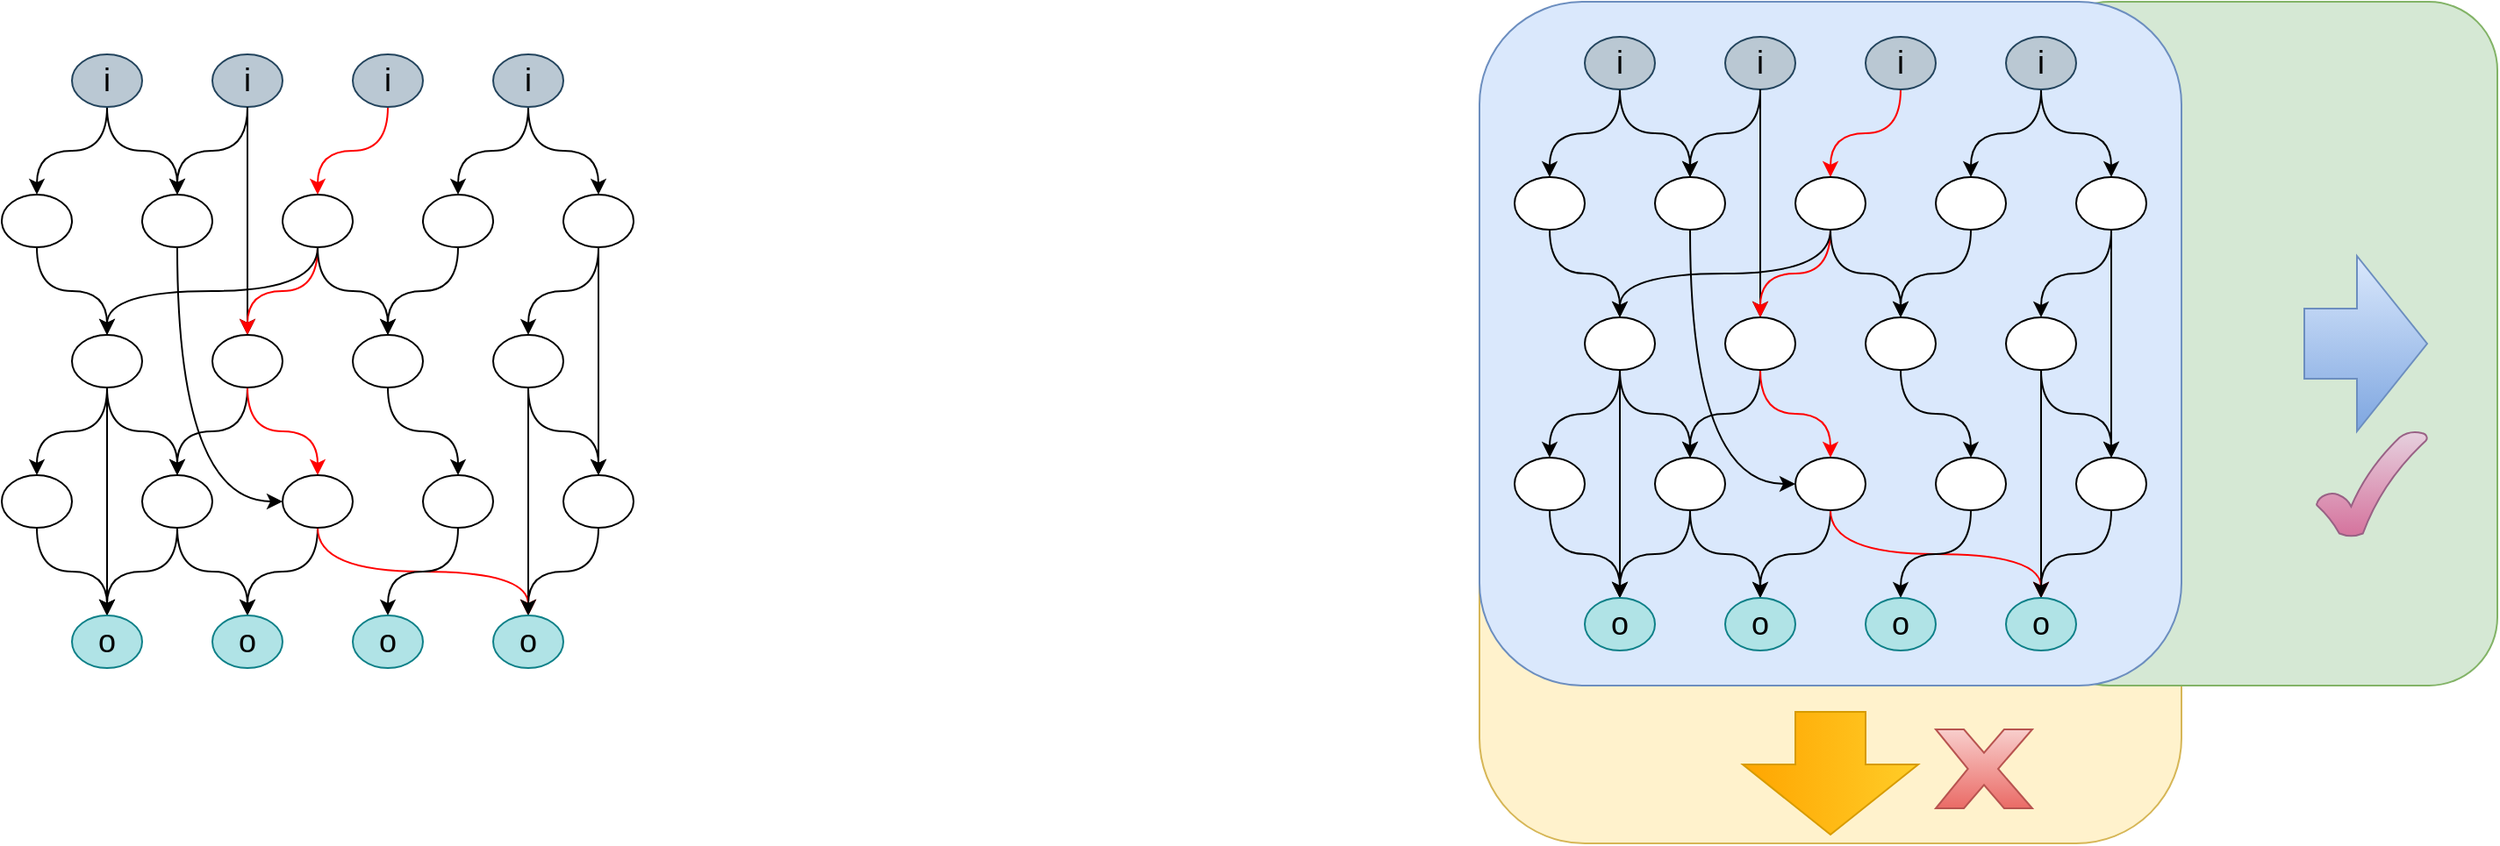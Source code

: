 <mxfile version="24.6.4" type="github" pages="3">
  <diagram id="PhRuBHv0i8EUlA6rLvvD" name="第 1 页">
    <mxGraphModel dx="2364" dy="615" grid="0" gridSize="10" guides="1" tooltips="1" connect="1" arrows="1" fold="1" page="1" pageScale="1" pageWidth="1169" pageHeight="827" math="0" shadow="0">
      <root>
        <mxCell id="0" />
        <mxCell id="1" parent="0" />
        <mxCell id="JfLVG5m1EXEwXLsJx_JC-55" value="" style="rounded=1;whiteSpace=wrap;html=1;fontFamily=Helvetica;fontSize=11;labelBackgroundColor=default;fillColor=#fff2cc;strokeColor=#d6b656;" vertex="1" parent="1">
          <mxGeometry x="100" y="160" width="400" height="430" as="geometry" />
        </mxCell>
        <mxCell id="JfLVG5m1EXEwXLsJx_JC-53" value="" style="rounded=1;whiteSpace=wrap;html=1;fontFamily=Helvetica;fontSize=11;labelBackgroundColor=default;fillColor=#d5e8d4;strokeColor=#82b366;" vertex="1" parent="1">
          <mxGeometry x="420" y="110" width="260" height="390" as="geometry" />
        </mxCell>
        <mxCell id="JfLVG5m1EXEwXLsJx_JC-52" value="" style="rounded=1;whiteSpace=wrap;html=1;fontFamily=Helvetica;fontSize=11;labelBackgroundColor=default;fillColor=#dae8fc;strokeColor=#6c8ebf;" vertex="1" parent="1">
          <mxGeometry x="100" y="110" width="400" height="390" as="geometry" />
        </mxCell>
        <mxCell id="JfLVG5m1EXEwXLsJx_JC-23" style="edgeStyle=orthogonalEdgeStyle;rounded=0;orthogonalLoop=1;jettySize=auto;html=1;exitX=0.5;exitY=1;exitDx=0;exitDy=0;curved=1;" edge="1" parent="1" source="JfLVG5m1EXEwXLsJx_JC-1" target="JfLVG5m1EXEwXLsJx_JC-5">
          <mxGeometry relative="1" as="geometry" />
        </mxCell>
        <mxCell id="JfLVG5m1EXEwXLsJx_JC-24" style="edgeStyle=orthogonalEdgeStyle;rounded=0;orthogonalLoop=1;jettySize=auto;html=1;curved=1;" edge="1" parent="1" source="JfLVG5m1EXEwXLsJx_JC-1" target="JfLVG5m1EXEwXLsJx_JC-6">
          <mxGeometry relative="1" as="geometry" />
        </mxCell>
        <mxCell id="JfLVG5m1EXEwXLsJx_JC-1" value="i" style="ellipse;whiteSpace=wrap;html=1;fontSize=18;fillColor=#bac8d3;strokeColor=#23445d;" vertex="1" parent="1">
          <mxGeometry x="160" y="130" width="40" height="30" as="geometry" />
        </mxCell>
        <mxCell id="JfLVG5m1EXEwXLsJx_JC-25" style="edgeStyle=orthogonalEdgeStyle;rounded=0;orthogonalLoop=1;jettySize=auto;html=1;exitX=0.5;exitY=1;exitDx=0;exitDy=0;curved=1;" edge="1" parent="1" source="JfLVG5m1EXEwXLsJx_JC-2" target="JfLVG5m1EXEwXLsJx_JC-6">
          <mxGeometry relative="1" as="geometry" />
        </mxCell>
        <mxCell id="JfLVG5m1EXEwXLsJx_JC-2" value="i" style="ellipse;whiteSpace=wrap;html=1;fontSize=18;fillColor=#bac8d3;strokeColor=#23445d;" vertex="1" parent="1">
          <mxGeometry x="240" y="130" width="40" height="30" as="geometry" />
        </mxCell>
        <mxCell id="JfLVG5m1EXEwXLsJx_JC-26" style="edgeStyle=orthogonalEdgeStyle;rounded=0;orthogonalLoop=1;jettySize=auto;html=1;exitX=0.5;exitY=1;exitDx=0;exitDy=0;curved=1;strokeColor=#FF0000;" edge="1" parent="1" source="JfLVG5m1EXEwXLsJx_JC-3" target="JfLVG5m1EXEwXLsJx_JC-7">
          <mxGeometry relative="1" as="geometry" />
        </mxCell>
        <mxCell id="JfLVG5m1EXEwXLsJx_JC-3" value="i" style="ellipse;whiteSpace=wrap;html=1;fontSize=18;fillColor=#bac8d3;strokeColor=#23445d;" vertex="1" parent="1">
          <mxGeometry x="320" y="130" width="40" height="30" as="geometry" />
        </mxCell>
        <mxCell id="JfLVG5m1EXEwXLsJx_JC-27" style="edgeStyle=orthogonalEdgeStyle;rounded=0;orthogonalLoop=1;jettySize=auto;html=1;exitX=0.5;exitY=1;exitDx=0;exitDy=0;curved=1;" edge="1" parent="1" source="JfLVG5m1EXEwXLsJx_JC-4" target="JfLVG5m1EXEwXLsJx_JC-9">
          <mxGeometry relative="1" as="geometry" />
        </mxCell>
        <mxCell id="JfLVG5m1EXEwXLsJx_JC-28" style="edgeStyle=orthogonalEdgeStyle;rounded=0;orthogonalLoop=1;jettySize=auto;html=1;exitX=0.5;exitY=1;exitDx=0;exitDy=0;curved=1;" edge="1" parent="1" source="JfLVG5m1EXEwXLsJx_JC-4" target="JfLVG5m1EXEwXLsJx_JC-8">
          <mxGeometry relative="1" as="geometry" />
        </mxCell>
        <mxCell id="JfLVG5m1EXEwXLsJx_JC-4" value="i" style="ellipse;whiteSpace=wrap;html=1;fontSize=18;fillColor=#bac8d3;strokeColor=#23445d;" vertex="1" parent="1">
          <mxGeometry x="400" y="130" width="40" height="30" as="geometry" />
        </mxCell>
        <mxCell id="JfLVG5m1EXEwXLsJx_JC-29" style="edgeStyle=orthogonalEdgeStyle;shape=connector;curved=1;rounded=0;orthogonalLoop=1;jettySize=auto;html=1;exitX=0.5;exitY=1;exitDx=0;exitDy=0;strokeColor=default;align=center;verticalAlign=middle;fontFamily=Helvetica;fontSize=11;fontColor=default;labelBackgroundColor=default;endArrow=classic;" edge="1" parent="1" source="JfLVG5m1EXEwXLsJx_JC-5" target="JfLVG5m1EXEwXLsJx_JC-10">
          <mxGeometry relative="1" as="geometry" />
        </mxCell>
        <mxCell id="JfLVG5m1EXEwXLsJx_JC-5" value="" style="ellipse;whiteSpace=wrap;html=1;" vertex="1" parent="1">
          <mxGeometry x="120" y="210" width="40" height="30" as="geometry" />
        </mxCell>
        <mxCell id="JfLVG5m1EXEwXLsJx_JC-30" style="edgeStyle=orthogonalEdgeStyle;shape=connector;curved=1;rounded=0;orthogonalLoop=1;jettySize=auto;html=1;strokeColor=default;align=center;verticalAlign=middle;fontFamily=Helvetica;fontSize=11;fontColor=default;labelBackgroundColor=default;endArrow=classic;" edge="1" parent="1" source="JfLVG5m1EXEwXLsJx_JC-2" target="JfLVG5m1EXEwXLsJx_JC-11">
          <mxGeometry relative="1" as="geometry" />
        </mxCell>
        <mxCell id="JfLVG5m1EXEwXLsJx_JC-51" style="edgeStyle=orthogonalEdgeStyle;shape=connector;curved=1;rounded=0;orthogonalLoop=1;jettySize=auto;html=1;exitX=0.5;exitY=1;exitDx=0;exitDy=0;strokeColor=default;align=center;verticalAlign=middle;fontFamily=Helvetica;fontSize=11;fontColor=default;labelBackgroundColor=default;endArrow=classic;entryX=0;entryY=0.5;entryDx=0;entryDy=0;" edge="1" parent="1" source="JfLVG5m1EXEwXLsJx_JC-6" target="JfLVG5m1EXEwXLsJx_JC-16">
          <mxGeometry relative="1" as="geometry" />
        </mxCell>
        <mxCell id="JfLVG5m1EXEwXLsJx_JC-6" value="" style="ellipse;whiteSpace=wrap;html=1;" vertex="1" parent="1">
          <mxGeometry x="200" y="210" width="40" height="30" as="geometry" />
        </mxCell>
        <mxCell id="JfLVG5m1EXEwXLsJx_JC-31" style="edgeStyle=orthogonalEdgeStyle;shape=connector;curved=1;rounded=0;orthogonalLoop=1;jettySize=auto;html=1;exitX=0.5;exitY=1;exitDx=0;exitDy=0;strokeColor=#FF0000;align=center;verticalAlign=middle;fontFamily=Helvetica;fontSize=11;fontColor=default;labelBackgroundColor=default;endArrow=classic;" edge="1" parent="1" source="JfLVG5m1EXEwXLsJx_JC-7" target="JfLVG5m1EXEwXLsJx_JC-11">
          <mxGeometry relative="1" as="geometry" />
        </mxCell>
        <mxCell id="JfLVG5m1EXEwXLsJx_JC-32" style="edgeStyle=orthogonalEdgeStyle;shape=connector;curved=1;rounded=0;orthogonalLoop=1;jettySize=auto;html=1;strokeColor=default;align=center;verticalAlign=middle;fontFamily=Helvetica;fontSize=11;fontColor=default;labelBackgroundColor=default;endArrow=classic;" edge="1" parent="1" source="JfLVG5m1EXEwXLsJx_JC-7" target="JfLVG5m1EXEwXLsJx_JC-12">
          <mxGeometry relative="1" as="geometry" />
        </mxCell>
        <mxCell id="JfLVG5m1EXEwXLsJx_JC-114" style="edgeStyle=orthogonalEdgeStyle;shape=connector;curved=1;rounded=0;orthogonalLoop=1;jettySize=auto;html=1;strokeColor=default;align=center;verticalAlign=middle;fontFamily=Helvetica;fontSize=11;fontColor=default;labelBackgroundColor=default;endArrow=classic;exitX=0.5;exitY=1;exitDx=0;exitDy=0;" edge="1" parent="1" source="JfLVG5m1EXEwXLsJx_JC-7" target="JfLVG5m1EXEwXLsJx_JC-10">
          <mxGeometry relative="1" as="geometry" />
        </mxCell>
        <mxCell id="JfLVG5m1EXEwXLsJx_JC-7" value="" style="ellipse;whiteSpace=wrap;html=1;" vertex="1" parent="1">
          <mxGeometry x="280" y="210" width="40" height="30" as="geometry" />
        </mxCell>
        <mxCell id="JfLVG5m1EXEwXLsJx_JC-33" style="edgeStyle=orthogonalEdgeStyle;shape=connector;curved=1;rounded=0;orthogonalLoop=1;jettySize=auto;html=1;strokeColor=default;align=center;verticalAlign=middle;fontFamily=Helvetica;fontSize=11;fontColor=default;labelBackgroundColor=default;endArrow=classic;" edge="1" parent="1" source="JfLVG5m1EXEwXLsJx_JC-8" target="JfLVG5m1EXEwXLsJx_JC-12">
          <mxGeometry relative="1" as="geometry" />
        </mxCell>
        <mxCell id="JfLVG5m1EXEwXLsJx_JC-8" value="" style="ellipse;whiteSpace=wrap;html=1;" vertex="1" parent="1">
          <mxGeometry x="360" y="210" width="40" height="30" as="geometry" />
        </mxCell>
        <mxCell id="JfLVG5m1EXEwXLsJx_JC-34" style="edgeStyle=orthogonalEdgeStyle;shape=connector;curved=1;rounded=0;orthogonalLoop=1;jettySize=auto;html=1;exitX=0.5;exitY=1;exitDx=0;exitDy=0;strokeColor=default;align=center;verticalAlign=middle;fontFamily=Helvetica;fontSize=11;fontColor=default;labelBackgroundColor=default;endArrow=classic;" edge="1" parent="1" source="JfLVG5m1EXEwXLsJx_JC-9" target="JfLVG5m1EXEwXLsJx_JC-18">
          <mxGeometry relative="1" as="geometry" />
        </mxCell>
        <mxCell id="JfLVG5m1EXEwXLsJx_JC-35" style="edgeStyle=orthogonalEdgeStyle;shape=connector;curved=1;rounded=0;orthogonalLoop=1;jettySize=auto;html=1;strokeColor=default;align=center;verticalAlign=middle;fontFamily=Helvetica;fontSize=11;fontColor=default;labelBackgroundColor=default;endArrow=classic;" edge="1" parent="1" source="JfLVG5m1EXEwXLsJx_JC-9" target="JfLVG5m1EXEwXLsJx_JC-13">
          <mxGeometry relative="1" as="geometry" />
        </mxCell>
        <mxCell id="JfLVG5m1EXEwXLsJx_JC-9" value="" style="ellipse;whiteSpace=wrap;html=1;" vertex="1" parent="1">
          <mxGeometry x="440" y="210" width="40" height="30" as="geometry" />
        </mxCell>
        <mxCell id="JfLVG5m1EXEwXLsJx_JC-36" style="edgeStyle=orthogonalEdgeStyle;shape=connector;curved=1;rounded=0;orthogonalLoop=1;jettySize=auto;html=1;strokeColor=default;align=center;verticalAlign=middle;fontFamily=Helvetica;fontSize=11;fontColor=default;labelBackgroundColor=default;endArrow=classic;" edge="1" parent="1" source="JfLVG5m1EXEwXLsJx_JC-10" target="JfLVG5m1EXEwXLsJx_JC-14">
          <mxGeometry relative="1" as="geometry" />
        </mxCell>
        <mxCell id="JfLVG5m1EXEwXLsJx_JC-37" style="edgeStyle=orthogonalEdgeStyle;shape=connector;curved=1;rounded=0;orthogonalLoop=1;jettySize=auto;html=1;strokeColor=default;align=center;verticalAlign=middle;fontFamily=Helvetica;fontSize=11;fontColor=default;labelBackgroundColor=default;endArrow=classic;" edge="1" parent="1" source="JfLVG5m1EXEwXLsJx_JC-10" target="JfLVG5m1EXEwXLsJx_JC-15">
          <mxGeometry relative="1" as="geometry" />
        </mxCell>
        <mxCell id="JfLVG5m1EXEwXLsJx_JC-38" style="edgeStyle=orthogonalEdgeStyle;shape=connector;curved=1;rounded=0;orthogonalLoop=1;jettySize=auto;html=1;strokeColor=default;align=center;verticalAlign=middle;fontFamily=Helvetica;fontSize=11;fontColor=default;labelBackgroundColor=default;endArrow=classic;" edge="1" parent="1" source="JfLVG5m1EXEwXLsJx_JC-10" target="JfLVG5m1EXEwXLsJx_JC-19">
          <mxGeometry relative="1" as="geometry" />
        </mxCell>
        <mxCell id="JfLVG5m1EXEwXLsJx_JC-10" value="" style="ellipse;whiteSpace=wrap;html=1;" vertex="1" parent="1">
          <mxGeometry x="160" y="290" width="40" height="30" as="geometry" />
        </mxCell>
        <mxCell id="JfLVG5m1EXEwXLsJx_JC-39" style="edgeStyle=orthogonalEdgeStyle;shape=connector;curved=1;rounded=0;orthogonalLoop=1;jettySize=auto;html=1;strokeColor=default;align=center;verticalAlign=middle;fontFamily=Helvetica;fontSize=11;fontColor=default;labelBackgroundColor=default;endArrow=classic;" edge="1" parent="1" source="JfLVG5m1EXEwXLsJx_JC-11" target="JfLVG5m1EXEwXLsJx_JC-15">
          <mxGeometry relative="1" as="geometry" />
        </mxCell>
        <mxCell id="JfLVG5m1EXEwXLsJx_JC-40" style="edgeStyle=orthogonalEdgeStyle;shape=connector;curved=1;rounded=0;orthogonalLoop=1;jettySize=auto;html=1;strokeColor=#FF0000;align=center;verticalAlign=middle;fontFamily=Helvetica;fontSize=11;fontColor=default;labelBackgroundColor=default;endArrow=classic;" edge="1" parent="1" source="JfLVG5m1EXEwXLsJx_JC-11" target="JfLVG5m1EXEwXLsJx_JC-16">
          <mxGeometry relative="1" as="geometry" />
        </mxCell>
        <mxCell id="JfLVG5m1EXEwXLsJx_JC-11" value="" style="ellipse;whiteSpace=wrap;html=1;" vertex="1" parent="1">
          <mxGeometry x="240" y="290" width="40" height="30" as="geometry" />
        </mxCell>
        <mxCell id="JfLVG5m1EXEwXLsJx_JC-41" style="edgeStyle=orthogonalEdgeStyle;shape=connector;curved=1;rounded=0;orthogonalLoop=1;jettySize=auto;html=1;strokeColor=default;align=center;verticalAlign=middle;fontFamily=Helvetica;fontSize=11;fontColor=default;labelBackgroundColor=default;endArrow=classic;" edge="1" parent="1" source="JfLVG5m1EXEwXLsJx_JC-12" target="JfLVG5m1EXEwXLsJx_JC-17">
          <mxGeometry relative="1" as="geometry" />
        </mxCell>
        <mxCell id="JfLVG5m1EXEwXLsJx_JC-12" value="" style="ellipse;whiteSpace=wrap;html=1;" vertex="1" parent="1">
          <mxGeometry x="320" y="290" width="40" height="30" as="geometry" />
        </mxCell>
        <mxCell id="JfLVG5m1EXEwXLsJx_JC-42" style="edgeStyle=orthogonalEdgeStyle;shape=connector;curved=1;rounded=0;orthogonalLoop=1;jettySize=auto;html=1;entryX=0.5;entryY=0;entryDx=0;entryDy=0;strokeColor=default;align=center;verticalAlign=middle;fontFamily=Helvetica;fontSize=11;fontColor=default;labelBackgroundColor=default;endArrow=classic;" edge="1" parent="1" source="JfLVG5m1EXEwXLsJx_JC-13" target="JfLVG5m1EXEwXLsJx_JC-22">
          <mxGeometry relative="1" as="geometry" />
        </mxCell>
        <mxCell id="JfLVG5m1EXEwXLsJx_JC-43" style="edgeStyle=orthogonalEdgeStyle;shape=connector;curved=1;rounded=0;orthogonalLoop=1;jettySize=auto;html=1;strokeColor=default;align=center;verticalAlign=middle;fontFamily=Helvetica;fontSize=11;fontColor=default;labelBackgroundColor=default;endArrow=classic;" edge="1" parent="1" source="JfLVG5m1EXEwXLsJx_JC-13" target="JfLVG5m1EXEwXLsJx_JC-18">
          <mxGeometry relative="1" as="geometry" />
        </mxCell>
        <mxCell id="JfLVG5m1EXEwXLsJx_JC-13" value="" style="ellipse;whiteSpace=wrap;html=1;" vertex="1" parent="1">
          <mxGeometry x="400" y="290" width="40" height="30" as="geometry" />
        </mxCell>
        <mxCell id="JfLVG5m1EXEwXLsJx_JC-50" style="edgeStyle=orthogonalEdgeStyle;shape=connector;curved=1;rounded=0;orthogonalLoop=1;jettySize=auto;html=1;exitX=0.5;exitY=1;exitDx=0;exitDy=0;strokeColor=default;align=center;verticalAlign=middle;fontFamily=Helvetica;fontSize=11;fontColor=default;labelBackgroundColor=default;endArrow=classic;" edge="1" parent="1" source="JfLVG5m1EXEwXLsJx_JC-14" target="JfLVG5m1EXEwXLsJx_JC-19">
          <mxGeometry relative="1" as="geometry" />
        </mxCell>
        <mxCell id="JfLVG5m1EXEwXLsJx_JC-14" value="" style="ellipse;whiteSpace=wrap;html=1;" vertex="1" parent="1">
          <mxGeometry x="120" y="370" width="40" height="30" as="geometry" />
        </mxCell>
        <mxCell id="JfLVG5m1EXEwXLsJx_JC-47" style="edgeStyle=orthogonalEdgeStyle;shape=connector;curved=1;rounded=0;orthogonalLoop=1;jettySize=auto;html=1;exitX=0.5;exitY=1;exitDx=0;exitDy=0;strokeColor=default;align=center;verticalAlign=middle;fontFamily=Helvetica;fontSize=11;fontColor=default;labelBackgroundColor=default;endArrow=classic;" edge="1" parent="1" source="JfLVG5m1EXEwXLsJx_JC-15" target="JfLVG5m1EXEwXLsJx_JC-20">
          <mxGeometry relative="1" as="geometry" />
        </mxCell>
        <mxCell id="JfLVG5m1EXEwXLsJx_JC-49" style="edgeStyle=orthogonalEdgeStyle;shape=connector;curved=1;rounded=0;orthogonalLoop=1;jettySize=auto;html=1;exitX=0.5;exitY=1;exitDx=0;exitDy=0;strokeColor=default;align=center;verticalAlign=middle;fontFamily=Helvetica;fontSize=11;fontColor=default;labelBackgroundColor=default;endArrow=classic;" edge="1" parent="1" source="JfLVG5m1EXEwXLsJx_JC-15" target="JfLVG5m1EXEwXLsJx_JC-19">
          <mxGeometry relative="1" as="geometry" />
        </mxCell>
        <mxCell id="JfLVG5m1EXEwXLsJx_JC-15" value="" style="ellipse;whiteSpace=wrap;html=1;" vertex="1" parent="1">
          <mxGeometry x="200" y="370" width="40" height="30" as="geometry" />
        </mxCell>
        <mxCell id="JfLVG5m1EXEwXLsJx_JC-46" style="edgeStyle=orthogonalEdgeStyle;shape=connector;curved=1;rounded=0;orthogonalLoop=1;jettySize=auto;html=1;strokeColor=default;align=center;verticalAlign=middle;fontFamily=Helvetica;fontSize=11;fontColor=default;labelBackgroundColor=default;endArrow=classic;" edge="1" parent="1" source="JfLVG5m1EXEwXLsJx_JC-16" target="JfLVG5m1EXEwXLsJx_JC-20">
          <mxGeometry relative="1" as="geometry" />
        </mxCell>
        <mxCell id="JfLVG5m1EXEwXLsJx_JC-115" style="edgeStyle=orthogonalEdgeStyle;shape=connector;curved=1;rounded=0;orthogonalLoop=1;jettySize=auto;html=1;exitX=0.5;exitY=1;exitDx=0;exitDy=0;strokeColor=#FF0000;align=center;verticalAlign=middle;fontFamily=Helvetica;fontSize=11;fontColor=default;labelBackgroundColor=default;endArrow=classic;" edge="1" parent="1" source="JfLVG5m1EXEwXLsJx_JC-16" target="JfLVG5m1EXEwXLsJx_JC-22">
          <mxGeometry relative="1" as="geometry" />
        </mxCell>
        <mxCell id="JfLVG5m1EXEwXLsJx_JC-16" value="" style="ellipse;whiteSpace=wrap;html=1;" vertex="1" parent="1">
          <mxGeometry x="280" y="370" width="40" height="30" as="geometry" />
        </mxCell>
        <mxCell id="JfLVG5m1EXEwXLsJx_JC-45" style="edgeStyle=orthogonalEdgeStyle;shape=connector;curved=1;rounded=0;orthogonalLoop=1;jettySize=auto;html=1;strokeColor=default;align=center;verticalAlign=middle;fontFamily=Helvetica;fontSize=11;fontColor=default;labelBackgroundColor=default;endArrow=classic;" edge="1" parent="1" source="JfLVG5m1EXEwXLsJx_JC-17" target="JfLVG5m1EXEwXLsJx_JC-21">
          <mxGeometry relative="1" as="geometry" />
        </mxCell>
        <mxCell id="JfLVG5m1EXEwXLsJx_JC-17" value="" style="ellipse;whiteSpace=wrap;html=1;" vertex="1" parent="1">
          <mxGeometry x="360" y="370" width="40" height="30" as="geometry" />
        </mxCell>
        <mxCell id="JfLVG5m1EXEwXLsJx_JC-44" style="edgeStyle=orthogonalEdgeStyle;shape=connector;curved=1;rounded=0;orthogonalLoop=1;jettySize=auto;html=1;exitX=0.5;exitY=1;exitDx=0;exitDy=0;strokeColor=default;align=center;verticalAlign=middle;fontFamily=Helvetica;fontSize=11;fontColor=default;labelBackgroundColor=default;endArrow=classic;" edge="1" parent="1" source="JfLVG5m1EXEwXLsJx_JC-18" target="JfLVG5m1EXEwXLsJx_JC-22">
          <mxGeometry relative="1" as="geometry" />
        </mxCell>
        <mxCell id="JfLVG5m1EXEwXLsJx_JC-18" value="" style="ellipse;whiteSpace=wrap;html=1;" vertex="1" parent="1">
          <mxGeometry x="440" y="370" width="40" height="30" as="geometry" />
        </mxCell>
        <mxCell id="JfLVG5m1EXEwXLsJx_JC-19" value="o" style="ellipse;whiteSpace=wrap;html=1;fontSize=18;fillColor=#b0e3e6;strokeColor=#0e8088;" vertex="1" parent="1">
          <mxGeometry x="160" y="450" width="40" height="30" as="geometry" />
        </mxCell>
        <mxCell id="JfLVG5m1EXEwXLsJx_JC-20" value="o" style="ellipse;whiteSpace=wrap;html=1;fontSize=18;fillColor=#b0e3e6;strokeColor=#0e8088;" vertex="1" parent="1">
          <mxGeometry x="240" y="450" width="40" height="30" as="geometry" />
        </mxCell>
        <mxCell id="JfLVG5m1EXEwXLsJx_JC-21" value="o" style="ellipse;whiteSpace=wrap;html=1;fontSize=18;fillColor=#b0e3e6;strokeColor=#0e8088;" vertex="1" parent="1">
          <mxGeometry x="320" y="450" width="40" height="30" as="geometry" />
        </mxCell>
        <mxCell id="JfLVG5m1EXEwXLsJx_JC-22" value="o" style="ellipse;whiteSpace=wrap;html=1;fontSize=18;fillColor=#b0e3e6;strokeColor=#0e8088;" vertex="1" parent="1">
          <mxGeometry x="400" y="450" width="40" height="30" as="geometry" />
        </mxCell>
        <mxCell id="JfLVG5m1EXEwXLsJx_JC-57" value="" style="html=1;shadow=0;dashed=0;align=center;verticalAlign=middle;shape=mxgraph.arrows2.arrow;dy=0.6;dx=40;notch=0;fontFamily=Helvetica;fontSize=11;labelBackgroundColor=default;fillColor=#dae8fc;gradientColor=#7ea6e0;strokeColor=#6c8ebf;" vertex="1" parent="1">
          <mxGeometry x="570" y="255" width="70" height="100" as="geometry" />
        </mxCell>
        <mxCell id="JfLVG5m1EXEwXLsJx_JC-58" value="" style="html=1;shadow=0;dashed=0;align=center;verticalAlign=middle;shape=mxgraph.arrows2.arrow;dy=0.6;dx=40;notch=0;fontFamily=Helvetica;fontSize=11;labelBackgroundColor=default;fillColor=#ffcd28;gradientColor=#ffa500;strokeColor=#d79b00;rotation=90;" vertex="1" parent="1">
          <mxGeometry x="265" y="500" width="70" height="100" as="geometry" />
        </mxCell>
        <mxCell id="JfLVG5m1EXEwXLsJx_JC-59" value="" style="verticalLabelPosition=bottom;verticalAlign=top;html=1;shape=mxgraph.basic.x;fontFamily=Helvetica;fontSize=11;labelBackgroundColor=default;fillColor=#f8cecc;gradientColor=#ea6b66;strokeColor=#b85450;" vertex="1" parent="1">
          <mxGeometry x="360" y="525" width="55" height="45" as="geometry" />
        </mxCell>
        <mxCell id="JfLVG5m1EXEwXLsJx_JC-60" value="" style="verticalLabelPosition=bottom;verticalAlign=top;html=1;shape=mxgraph.basic.tick;fontFamily=Helvetica;fontSize=11;labelBackgroundColor=default;fillColor=#e6d0de;gradientColor=#d5739d;strokeColor=#996185;" vertex="1" parent="1">
          <mxGeometry x="577" y="355" width="63" height="60" as="geometry" />
        </mxCell>
        <mxCell id="JfLVG5m1EXEwXLsJx_JC-61" style="edgeStyle=orthogonalEdgeStyle;rounded=0;orthogonalLoop=1;jettySize=auto;html=1;exitX=0.5;exitY=1;exitDx=0;exitDy=0;curved=1;" edge="1" parent="1" source="JfLVG5m1EXEwXLsJx_JC-63" target="JfLVG5m1EXEwXLsJx_JC-72">
          <mxGeometry relative="1" as="geometry" />
        </mxCell>
        <mxCell id="JfLVG5m1EXEwXLsJx_JC-62" style="edgeStyle=orthogonalEdgeStyle;rounded=0;orthogonalLoop=1;jettySize=auto;html=1;curved=1;" edge="1" parent="1" source="JfLVG5m1EXEwXLsJx_JC-63" target="JfLVG5m1EXEwXLsJx_JC-75">
          <mxGeometry relative="1" as="geometry" />
        </mxCell>
        <mxCell id="JfLVG5m1EXEwXLsJx_JC-63" value="i" style="ellipse;whiteSpace=wrap;html=1;fontSize=18;fillColor=#bac8d3;strokeColor=#23445d;" vertex="1" parent="1">
          <mxGeometry x="-702" y="140" width="40" height="30" as="geometry" />
        </mxCell>
        <mxCell id="JfLVG5m1EXEwXLsJx_JC-64" style="edgeStyle=orthogonalEdgeStyle;rounded=0;orthogonalLoop=1;jettySize=auto;html=1;exitX=0.5;exitY=1;exitDx=0;exitDy=0;curved=1;" edge="1" parent="1" source="JfLVG5m1EXEwXLsJx_JC-65" target="JfLVG5m1EXEwXLsJx_JC-75">
          <mxGeometry relative="1" as="geometry" />
        </mxCell>
        <mxCell id="JfLVG5m1EXEwXLsJx_JC-65" value="i" style="ellipse;whiteSpace=wrap;html=1;fontSize=18;fillColor=#bac8d3;strokeColor=#23445d;" vertex="1" parent="1">
          <mxGeometry x="-622" y="140" width="40" height="30" as="geometry" />
        </mxCell>
        <mxCell id="JfLVG5m1EXEwXLsJx_JC-66" style="edgeStyle=orthogonalEdgeStyle;rounded=0;orthogonalLoop=1;jettySize=auto;html=1;exitX=0.5;exitY=1;exitDx=0;exitDy=0;curved=1;strokeColor=#FF0000;" edge="1" parent="1" source="JfLVG5m1EXEwXLsJx_JC-67" target="JfLVG5m1EXEwXLsJx_JC-78">
          <mxGeometry relative="1" as="geometry" />
        </mxCell>
        <mxCell id="JfLVG5m1EXEwXLsJx_JC-67" value="i" style="ellipse;whiteSpace=wrap;html=1;fontSize=18;fillColor=#bac8d3;strokeColor=#23445d;" vertex="1" parent="1">
          <mxGeometry x="-542" y="140" width="40" height="30" as="geometry" />
        </mxCell>
        <mxCell id="JfLVG5m1EXEwXLsJx_JC-68" style="edgeStyle=orthogonalEdgeStyle;rounded=0;orthogonalLoop=1;jettySize=auto;html=1;exitX=0.5;exitY=1;exitDx=0;exitDy=0;curved=1;" edge="1" parent="1" source="JfLVG5m1EXEwXLsJx_JC-70" target="JfLVG5m1EXEwXLsJx_JC-83">
          <mxGeometry relative="1" as="geometry" />
        </mxCell>
        <mxCell id="JfLVG5m1EXEwXLsJx_JC-69" style="edgeStyle=orthogonalEdgeStyle;rounded=0;orthogonalLoop=1;jettySize=auto;html=1;exitX=0.5;exitY=1;exitDx=0;exitDy=0;curved=1;" edge="1" parent="1" source="JfLVG5m1EXEwXLsJx_JC-70" target="JfLVG5m1EXEwXLsJx_JC-80">
          <mxGeometry relative="1" as="geometry" />
        </mxCell>
        <mxCell id="JfLVG5m1EXEwXLsJx_JC-70" value="i" style="ellipse;whiteSpace=wrap;html=1;fontSize=18;fillColor=#bac8d3;strokeColor=#23445d;" vertex="1" parent="1">
          <mxGeometry x="-462" y="140" width="40" height="30" as="geometry" />
        </mxCell>
        <mxCell id="JfLVG5m1EXEwXLsJx_JC-71" style="edgeStyle=orthogonalEdgeStyle;shape=connector;curved=1;rounded=0;orthogonalLoop=1;jettySize=auto;html=1;exitX=0.5;exitY=1;exitDx=0;exitDy=0;strokeColor=default;align=center;verticalAlign=middle;fontFamily=Helvetica;fontSize=11;fontColor=default;labelBackgroundColor=default;endArrow=classic;" edge="1" parent="1" source="JfLVG5m1EXEwXLsJx_JC-72" target="JfLVG5m1EXEwXLsJx_JC-87">
          <mxGeometry relative="1" as="geometry" />
        </mxCell>
        <mxCell id="JfLVG5m1EXEwXLsJx_JC-72" value="" style="ellipse;whiteSpace=wrap;html=1;" vertex="1" parent="1">
          <mxGeometry x="-742" y="220" width="40" height="30" as="geometry" />
        </mxCell>
        <mxCell id="JfLVG5m1EXEwXLsJx_JC-73" style="edgeStyle=orthogonalEdgeStyle;shape=connector;curved=1;rounded=0;orthogonalLoop=1;jettySize=auto;html=1;strokeColor=default;align=center;verticalAlign=middle;fontFamily=Helvetica;fontSize=11;fontColor=default;labelBackgroundColor=default;endArrow=classic;" edge="1" parent="1" source="JfLVG5m1EXEwXLsJx_JC-65" target="JfLVG5m1EXEwXLsJx_JC-90">
          <mxGeometry relative="1" as="geometry" />
        </mxCell>
        <mxCell id="JfLVG5m1EXEwXLsJx_JC-74" style="edgeStyle=orthogonalEdgeStyle;shape=connector;curved=1;rounded=0;orthogonalLoop=1;jettySize=auto;html=1;exitX=0.5;exitY=1;exitDx=0;exitDy=0;strokeColor=default;align=center;verticalAlign=middle;fontFamily=Helvetica;fontSize=11;fontColor=default;labelBackgroundColor=default;endArrow=classic;entryX=0;entryY=0.5;entryDx=0;entryDy=0;" edge="1" parent="1" source="JfLVG5m1EXEwXLsJx_JC-75" target="JfLVG5m1EXEwXLsJx_JC-102">
          <mxGeometry relative="1" as="geometry" />
        </mxCell>
        <mxCell id="JfLVG5m1EXEwXLsJx_JC-75" value="" style="ellipse;whiteSpace=wrap;html=1;" vertex="1" parent="1">
          <mxGeometry x="-662" y="220" width="40" height="30" as="geometry" />
        </mxCell>
        <mxCell id="JfLVG5m1EXEwXLsJx_JC-76" style="edgeStyle=orthogonalEdgeStyle;shape=connector;curved=1;rounded=0;orthogonalLoop=1;jettySize=auto;html=1;exitX=0.5;exitY=1;exitDx=0;exitDy=0;strokeColor=#FF0000;align=center;verticalAlign=middle;fontFamily=Helvetica;fontSize=11;fontColor=default;labelBackgroundColor=default;endArrow=classic;" edge="1" parent="1" source="JfLVG5m1EXEwXLsJx_JC-78" target="JfLVG5m1EXEwXLsJx_JC-90">
          <mxGeometry relative="1" as="geometry" />
        </mxCell>
        <mxCell id="JfLVG5m1EXEwXLsJx_JC-77" style="edgeStyle=orthogonalEdgeStyle;shape=connector;curved=1;rounded=0;orthogonalLoop=1;jettySize=auto;html=1;strokeColor=default;align=center;verticalAlign=middle;fontFamily=Helvetica;fontSize=11;fontColor=default;labelBackgroundColor=default;endArrow=classic;" edge="1" parent="1" source="JfLVG5m1EXEwXLsJx_JC-78" target="JfLVG5m1EXEwXLsJx_JC-92">
          <mxGeometry relative="1" as="geometry" />
        </mxCell>
        <mxCell id="JfLVG5m1EXEwXLsJx_JC-111" style="edgeStyle=orthogonalEdgeStyle;shape=connector;curved=1;rounded=0;orthogonalLoop=1;jettySize=auto;html=1;exitX=0.5;exitY=1;exitDx=0;exitDy=0;strokeColor=default;align=center;verticalAlign=middle;fontFamily=Helvetica;fontSize=11;fontColor=default;labelBackgroundColor=default;endArrow=classic;" edge="1" parent="1" source="JfLVG5m1EXEwXLsJx_JC-78" target="JfLVG5m1EXEwXLsJx_JC-87">
          <mxGeometry relative="1" as="geometry" />
        </mxCell>
        <mxCell id="JfLVG5m1EXEwXLsJx_JC-78" value="" style="ellipse;whiteSpace=wrap;html=1;" vertex="1" parent="1">
          <mxGeometry x="-582" y="220" width="40" height="30" as="geometry" />
        </mxCell>
        <mxCell id="JfLVG5m1EXEwXLsJx_JC-79" style="edgeStyle=orthogonalEdgeStyle;shape=connector;curved=1;rounded=0;orthogonalLoop=1;jettySize=auto;html=1;strokeColor=default;align=center;verticalAlign=middle;fontFamily=Helvetica;fontSize=11;fontColor=default;labelBackgroundColor=default;endArrow=classic;" edge="1" parent="1" source="JfLVG5m1EXEwXLsJx_JC-80" target="JfLVG5m1EXEwXLsJx_JC-92">
          <mxGeometry relative="1" as="geometry" />
        </mxCell>
        <mxCell id="JfLVG5m1EXEwXLsJx_JC-80" value="" style="ellipse;whiteSpace=wrap;html=1;" vertex="1" parent="1">
          <mxGeometry x="-502" y="220" width="40" height="30" as="geometry" />
        </mxCell>
        <mxCell id="JfLVG5m1EXEwXLsJx_JC-81" style="edgeStyle=orthogonalEdgeStyle;shape=connector;curved=1;rounded=0;orthogonalLoop=1;jettySize=auto;html=1;exitX=0.5;exitY=1;exitDx=0;exitDy=0;strokeColor=default;align=center;verticalAlign=middle;fontFamily=Helvetica;fontSize=11;fontColor=default;labelBackgroundColor=default;endArrow=classic;" edge="1" parent="1" source="JfLVG5m1EXEwXLsJx_JC-83" target="JfLVG5m1EXEwXLsJx_JC-106">
          <mxGeometry relative="1" as="geometry" />
        </mxCell>
        <mxCell id="JfLVG5m1EXEwXLsJx_JC-82" style="edgeStyle=orthogonalEdgeStyle;shape=connector;curved=1;rounded=0;orthogonalLoop=1;jettySize=auto;html=1;strokeColor=default;align=center;verticalAlign=middle;fontFamily=Helvetica;fontSize=11;fontColor=default;labelBackgroundColor=default;endArrow=classic;" edge="1" parent="1" source="JfLVG5m1EXEwXLsJx_JC-83" target="JfLVG5m1EXEwXLsJx_JC-95">
          <mxGeometry relative="1" as="geometry" />
        </mxCell>
        <mxCell id="JfLVG5m1EXEwXLsJx_JC-83" value="" style="ellipse;whiteSpace=wrap;html=1;" vertex="1" parent="1">
          <mxGeometry x="-422" y="220" width="40" height="30" as="geometry" />
        </mxCell>
        <mxCell id="JfLVG5m1EXEwXLsJx_JC-84" style="edgeStyle=orthogonalEdgeStyle;shape=connector;curved=1;rounded=0;orthogonalLoop=1;jettySize=auto;html=1;strokeColor=default;align=center;verticalAlign=middle;fontFamily=Helvetica;fontSize=11;fontColor=default;labelBackgroundColor=default;endArrow=classic;" edge="1" parent="1" source="JfLVG5m1EXEwXLsJx_JC-87" target="JfLVG5m1EXEwXLsJx_JC-97">
          <mxGeometry relative="1" as="geometry" />
        </mxCell>
        <mxCell id="JfLVG5m1EXEwXLsJx_JC-85" style="edgeStyle=orthogonalEdgeStyle;shape=connector;curved=1;rounded=0;orthogonalLoop=1;jettySize=auto;html=1;strokeColor=default;align=center;verticalAlign=middle;fontFamily=Helvetica;fontSize=11;fontColor=default;labelBackgroundColor=default;endArrow=classic;" edge="1" parent="1" source="JfLVG5m1EXEwXLsJx_JC-87" target="JfLVG5m1EXEwXLsJx_JC-100">
          <mxGeometry relative="1" as="geometry" />
        </mxCell>
        <mxCell id="JfLVG5m1EXEwXLsJx_JC-86" style="edgeStyle=orthogonalEdgeStyle;shape=connector;curved=1;rounded=0;orthogonalLoop=1;jettySize=auto;html=1;strokeColor=default;align=center;verticalAlign=middle;fontFamily=Helvetica;fontSize=11;fontColor=default;labelBackgroundColor=default;endArrow=classic;" edge="1" parent="1" source="JfLVG5m1EXEwXLsJx_JC-87" target="JfLVG5m1EXEwXLsJx_JC-107">
          <mxGeometry relative="1" as="geometry" />
        </mxCell>
        <mxCell id="JfLVG5m1EXEwXLsJx_JC-87" value="" style="ellipse;whiteSpace=wrap;html=1;" vertex="1" parent="1">
          <mxGeometry x="-702" y="300" width="40" height="30" as="geometry" />
        </mxCell>
        <mxCell id="JfLVG5m1EXEwXLsJx_JC-88" style="edgeStyle=orthogonalEdgeStyle;shape=connector;curved=1;rounded=0;orthogonalLoop=1;jettySize=auto;html=1;strokeColor=default;align=center;verticalAlign=middle;fontFamily=Helvetica;fontSize=11;fontColor=default;labelBackgroundColor=default;endArrow=classic;" edge="1" parent="1" source="JfLVG5m1EXEwXLsJx_JC-90" target="JfLVG5m1EXEwXLsJx_JC-100">
          <mxGeometry relative="1" as="geometry" />
        </mxCell>
        <mxCell id="JfLVG5m1EXEwXLsJx_JC-89" style="edgeStyle=orthogonalEdgeStyle;shape=connector;curved=1;rounded=0;orthogonalLoop=1;jettySize=auto;html=1;strokeColor=#FF0000;align=center;verticalAlign=middle;fontFamily=Helvetica;fontSize=11;fontColor=default;labelBackgroundColor=default;endArrow=classic;" edge="1" parent="1" source="JfLVG5m1EXEwXLsJx_JC-90" target="JfLVG5m1EXEwXLsJx_JC-102">
          <mxGeometry relative="1" as="geometry" />
        </mxCell>
        <mxCell id="JfLVG5m1EXEwXLsJx_JC-90" value="" style="ellipse;whiteSpace=wrap;html=1;" vertex="1" parent="1">
          <mxGeometry x="-622" y="300" width="40" height="30" as="geometry" />
        </mxCell>
        <mxCell id="JfLVG5m1EXEwXLsJx_JC-91" style="edgeStyle=orthogonalEdgeStyle;shape=connector;curved=1;rounded=0;orthogonalLoop=1;jettySize=auto;html=1;strokeColor=default;align=center;verticalAlign=middle;fontFamily=Helvetica;fontSize=11;fontColor=default;labelBackgroundColor=default;endArrow=classic;" edge="1" parent="1" source="JfLVG5m1EXEwXLsJx_JC-92" target="JfLVG5m1EXEwXLsJx_JC-104">
          <mxGeometry relative="1" as="geometry" />
        </mxCell>
        <mxCell id="JfLVG5m1EXEwXLsJx_JC-92" value="" style="ellipse;whiteSpace=wrap;html=1;" vertex="1" parent="1">
          <mxGeometry x="-542" y="300" width="40" height="30" as="geometry" />
        </mxCell>
        <mxCell id="JfLVG5m1EXEwXLsJx_JC-93" style="edgeStyle=orthogonalEdgeStyle;shape=connector;curved=1;rounded=0;orthogonalLoop=1;jettySize=auto;html=1;entryX=0.5;entryY=0;entryDx=0;entryDy=0;strokeColor=default;align=center;verticalAlign=middle;fontFamily=Helvetica;fontSize=11;fontColor=default;labelBackgroundColor=default;endArrow=classic;" edge="1" parent="1" source="JfLVG5m1EXEwXLsJx_JC-95" target="JfLVG5m1EXEwXLsJx_JC-110">
          <mxGeometry relative="1" as="geometry" />
        </mxCell>
        <mxCell id="JfLVG5m1EXEwXLsJx_JC-94" style="edgeStyle=orthogonalEdgeStyle;shape=connector;curved=1;rounded=0;orthogonalLoop=1;jettySize=auto;html=1;strokeColor=default;align=center;verticalAlign=middle;fontFamily=Helvetica;fontSize=11;fontColor=default;labelBackgroundColor=default;endArrow=classic;" edge="1" parent="1" source="JfLVG5m1EXEwXLsJx_JC-95" target="JfLVG5m1EXEwXLsJx_JC-106">
          <mxGeometry relative="1" as="geometry" />
        </mxCell>
        <mxCell id="JfLVG5m1EXEwXLsJx_JC-95" value="" style="ellipse;whiteSpace=wrap;html=1;" vertex="1" parent="1">
          <mxGeometry x="-462" y="300" width="40" height="30" as="geometry" />
        </mxCell>
        <mxCell id="JfLVG5m1EXEwXLsJx_JC-96" style="edgeStyle=orthogonalEdgeStyle;shape=connector;curved=1;rounded=0;orthogonalLoop=1;jettySize=auto;html=1;exitX=0.5;exitY=1;exitDx=0;exitDy=0;strokeColor=default;align=center;verticalAlign=middle;fontFamily=Helvetica;fontSize=11;fontColor=default;labelBackgroundColor=default;endArrow=classic;" edge="1" parent="1" source="JfLVG5m1EXEwXLsJx_JC-97" target="JfLVG5m1EXEwXLsJx_JC-107">
          <mxGeometry relative="1" as="geometry" />
        </mxCell>
        <mxCell id="JfLVG5m1EXEwXLsJx_JC-97" value="" style="ellipse;whiteSpace=wrap;html=1;" vertex="1" parent="1">
          <mxGeometry x="-742" y="380" width="40" height="30" as="geometry" />
        </mxCell>
        <mxCell id="JfLVG5m1EXEwXLsJx_JC-98" style="edgeStyle=orthogonalEdgeStyle;shape=connector;curved=1;rounded=0;orthogonalLoop=1;jettySize=auto;html=1;exitX=0.5;exitY=1;exitDx=0;exitDy=0;strokeColor=default;align=center;verticalAlign=middle;fontFamily=Helvetica;fontSize=11;fontColor=default;labelBackgroundColor=default;endArrow=classic;" edge="1" parent="1" source="JfLVG5m1EXEwXLsJx_JC-100" target="JfLVG5m1EXEwXLsJx_JC-108">
          <mxGeometry relative="1" as="geometry" />
        </mxCell>
        <mxCell id="JfLVG5m1EXEwXLsJx_JC-99" style="edgeStyle=orthogonalEdgeStyle;shape=connector;curved=1;rounded=0;orthogonalLoop=1;jettySize=auto;html=1;exitX=0.5;exitY=1;exitDx=0;exitDy=0;strokeColor=default;align=center;verticalAlign=middle;fontFamily=Helvetica;fontSize=11;fontColor=default;labelBackgroundColor=default;endArrow=classic;" edge="1" parent="1" source="JfLVG5m1EXEwXLsJx_JC-100" target="JfLVG5m1EXEwXLsJx_JC-107">
          <mxGeometry relative="1" as="geometry" />
        </mxCell>
        <mxCell id="JfLVG5m1EXEwXLsJx_JC-100" value="" style="ellipse;whiteSpace=wrap;html=1;" vertex="1" parent="1">
          <mxGeometry x="-662" y="380" width="40" height="30" as="geometry" />
        </mxCell>
        <mxCell id="JfLVG5m1EXEwXLsJx_JC-101" style="edgeStyle=orthogonalEdgeStyle;shape=connector;curved=1;rounded=0;orthogonalLoop=1;jettySize=auto;html=1;strokeColor=default;align=center;verticalAlign=middle;fontFamily=Helvetica;fontSize=11;fontColor=default;labelBackgroundColor=default;endArrow=classic;" edge="1" parent="1" source="JfLVG5m1EXEwXLsJx_JC-102" target="JfLVG5m1EXEwXLsJx_JC-108">
          <mxGeometry relative="1" as="geometry" />
        </mxCell>
        <mxCell id="JfLVG5m1EXEwXLsJx_JC-113" style="edgeStyle=orthogonalEdgeStyle;shape=connector;curved=1;rounded=0;orthogonalLoop=1;jettySize=auto;html=1;strokeColor=#FF0000;align=center;verticalAlign=middle;fontFamily=Helvetica;fontSize=11;fontColor=default;labelBackgroundColor=default;endArrow=classic;exitX=0.5;exitY=1;exitDx=0;exitDy=0;" edge="1" parent="1" source="JfLVG5m1EXEwXLsJx_JC-102" target="JfLVG5m1EXEwXLsJx_JC-110">
          <mxGeometry relative="1" as="geometry" />
        </mxCell>
        <mxCell id="JfLVG5m1EXEwXLsJx_JC-102" value="" style="ellipse;whiteSpace=wrap;html=1;" vertex="1" parent="1">
          <mxGeometry x="-582" y="380" width="40" height="30" as="geometry" />
        </mxCell>
        <mxCell id="JfLVG5m1EXEwXLsJx_JC-103" style="edgeStyle=orthogonalEdgeStyle;shape=connector;curved=1;rounded=0;orthogonalLoop=1;jettySize=auto;html=1;strokeColor=default;align=center;verticalAlign=middle;fontFamily=Helvetica;fontSize=11;fontColor=default;labelBackgroundColor=default;endArrow=classic;" edge="1" parent="1" source="JfLVG5m1EXEwXLsJx_JC-104" target="JfLVG5m1EXEwXLsJx_JC-109">
          <mxGeometry relative="1" as="geometry" />
        </mxCell>
        <mxCell id="JfLVG5m1EXEwXLsJx_JC-104" value="" style="ellipse;whiteSpace=wrap;html=1;" vertex="1" parent="1">
          <mxGeometry x="-502" y="380" width="40" height="30" as="geometry" />
        </mxCell>
        <mxCell id="JfLVG5m1EXEwXLsJx_JC-105" style="edgeStyle=orthogonalEdgeStyle;shape=connector;curved=1;rounded=0;orthogonalLoop=1;jettySize=auto;html=1;exitX=0.5;exitY=1;exitDx=0;exitDy=0;strokeColor=default;align=center;verticalAlign=middle;fontFamily=Helvetica;fontSize=11;fontColor=default;labelBackgroundColor=default;endArrow=classic;" edge="1" parent="1" source="JfLVG5m1EXEwXLsJx_JC-106" target="JfLVG5m1EXEwXLsJx_JC-110">
          <mxGeometry relative="1" as="geometry" />
        </mxCell>
        <mxCell id="JfLVG5m1EXEwXLsJx_JC-106" value="" style="ellipse;whiteSpace=wrap;html=1;" vertex="1" parent="1">
          <mxGeometry x="-422" y="380" width="40" height="30" as="geometry" />
        </mxCell>
        <mxCell id="JfLVG5m1EXEwXLsJx_JC-107" value="o" style="ellipse;whiteSpace=wrap;html=1;fontSize=18;fillColor=#b0e3e6;strokeColor=#0e8088;" vertex="1" parent="1">
          <mxGeometry x="-702" y="460" width="40" height="30" as="geometry" />
        </mxCell>
        <mxCell id="JfLVG5m1EXEwXLsJx_JC-108" value="o" style="ellipse;whiteSpace=wrap;html=1;fontSize=18;fillColor=#b0e3e6;strokeColor=#0e8088;" vertex="1" parent="1">
          <mxGeometry x="-622" y="460" width="40" height="30" as="geometry" />
        </mxCell>
        <mxCell id="JfLVG5m1EXEwXLsJx_JC-109" value="o" style="ellipse;whiteSpace=wrap;html=1;fontSize=18;fillColor=#b0e3e6;strokeColor=#0e8088;" vertex="1" parent="1">
          <mxGeometry x="-542" y="460" width="40" height="30" as="geometry" />
        </mxCell>
        <mxCell id="JfLVG5m1EXEwXLsJx_JC-110" value="o" style="ellipse;whiteSpace=wrap;html=1;fontSize=18;fillColor=#b0e3e6;strokeColor=#0e8088;" vertex="1" parent="1">
          <mxGeometry x="-462" y="460" width="40" height="30" as="geometry" />
        </mxCell>
      </root>
    </mxGraphModel>
  </diagram>
  <diagram id="Ij5HX34Pqi2R653tB50Y" name="第 2 页">
    <mxGraphModel dx="989" dy="514" grid="0" gridSize="10" guides="1" tooltips="1" connect="1" arrows="1" fold="1" page="1" pageScale="1" pageWidth="1169" pageHeight="827" math="0" shadow="0">
      <root>
        <mxCell id="0" />
        <mxCell id="1" parent="0" />
        <mxCell id="oDqVrCcSF8AjUhTJ0iat-5" style="edgeStyle=orthogonalEdgeStyle;rounded=0;orthogonalLoop=1;jettySize=auto;html=1;exitX=0.5;exitY=1;exitDx=0;exitDy=0;entryX=0;entryY=0;entryDx=0;entryDy=0;curved=1;" edge="1" parent="1" source="oDqVrCcSF8AjUhTJ0iat-1" target="oDqVrCcSF8AjUhTJ0iat-4">
          <mxGeometry relative="1" as="geometry" />
        </mxCell>
        <mxCell id="oDqVrCcSF8AjUhTJ0iat-1" value="500" style="ellipse;whiteSpace=wrap;html=1;fillColor=#dae8fc;strokeColor=#6c8ebf;" vertex="1" parent="1">
          <mxGeometry x="70" y="40" width="60" height="40" as="geometry" />
        </mxCell>
        <mxCell id="oDqVrCcSF8AjUhTJ0iat-2" value="300" style="ellipse;whiteSpace=wrap;html=1;fillColor=#dae8fc;strokeColor=#6c8ebf;" vertex="1" parent="1">
          <mxGeometry x="150" y="40" width="60" height="40" as="geometry" />
        </mxCell>
        <mxCell id="oDqVrCcSF8AjUhTJ0iat-3" value="150" style="ellipse;whiteSpace=wrap;html=1;fillColor=#dae8fc;strokeColor=#6c8ebf;" vertex="1" parent="1">
          <mxGeometry x="230" y="40" width="60" height="40" as="geometry" />
        </mxCell>
        <mxCell id="oDqVrCcSF8AjUhTJ0iat-4" value="200" style="ellipse;whiteSpace=wrap;html=1;fillColor=#dae8fc;strokeColor=#6c8ebf;" vertex="1" parent="1">
          <mxGeometry x="150" y="120" width="60" height="40" as="geometry" />
        </mxCell>
        <mxCell id="oDqVrCcSF8AjUhTJ0iat-6" style="edgeStyle=orthogonalEdgeStyle;rounded=0;orthogonalLoop=1;jettySize=auto;html=1;exitX=0.5;exitY=1;exitDx=0;exitDy=0;entryX=0.5;entryY=0;entryDx=0;entryDy=0;curved=1;" edge="1" parent="1" source="oDqVrCcSF8AjUhTJ0iat-2" target="oDqVrCcSF8AjUhTJ0iat-4">
          <mxGeometry relative="1" as="geometry">
            <mxPoint x="110" y="90" as="sourcePoint" />
            <mxPoint x="169" y="136" as="targetPoint" />
          </mxGeometry>
        </mxCell>
        <mxCell id="oDqVrCcSF8AjUhTJ0iat-7" style="edgeStyle=orthogonalEdgeStyle;rounded=0;orthogonalLoop=1;jettySize=auto;html=1;exitX=0.5;exitY=1;exitDx=0;exitDy=0;entryX=1;entryY=0;entryDx=0;entryDy=0;curved=1;" edge="1" parent="1" source="oDqVrCcSF8AjUhTJ0iat-3" target="oDqVrCcSF8AjUhTJ0iat-4">
          <mxGeometry relative="1" as="geometry">
            <mxPoint x="190" y="90" as="sourcePoint" />
            <mxPoint x="190" y="130" as="targetPoint" />
          </mxGeometry>
        </mxCell>
        <mxCell id="oDqVrCcSF8AjUhTJ0iat-8" value="" style="endArrow=none;dashed=1;html=1;rounded=0;strokeColor=#FF00FF;" edge="1" parent="1">
          <mxGeometry width="50" height="50" relative="1" as="geometry">
            <mxPoint x="124" y="145" as="sourcePoint" />
            <mxPoint x="142" y="40" as="targetPoint" />
          </mxGeometry>
        </mxCell>
        <mxCell id="oDqVrCcSF8AjUhTJ0iat-17" style="edgeStyle=orthogonalEdgeStyle;rounded=0;orthogonalLoop=1;jettySize=auto;html=1;exitX=0.5;exitY=1;exitDx=0;exitDy=0;entryX=0;entryY=0;entryDx=0;entryDy=0;curved=1;" edge="1" parent="1" source="oDqVrCcSF8AjUhTJ0iat-18" target="oDqVrCcSF8AjUhTJ0iat-21">
          <mxGeometry relative="1" as="geometry" />
        </mxCell>
        <mxCell id="oDqVrCcSF8AjUhTJ0iat-18" value="10" style="ellipse;whiteSpace=wrap;html=1;fillColor=#fff2cc;strokeColor=#d6b656;" vertex="1" parent="1">
          <mxGeometry x="70" y="200" width="60" height="40" as="geometry" />
        </mxCell>
        <mxCell id="oDqVrCcSF8AjUhTJ0iat-19" value="300" style="ellipse;whiteSpace=wrap;html=1;fillColor=#dae8fc;strokeColor=#6c8ebf;" vertex="1" parent="1">
          <mxGeometry x="150" y="200" width="60" height="40" as="geometry" />
        </mxCell>
        <mxCell id="oDqVrCcSF8AjUhTJ0iat-20" value="150" style="ellipse;whiteSpace=wrap;html=1;fillColor=#dae8fc;strokeColor=#6c8ebf;" vertex="1" parent="1">
          <mxGeometry x="230" y="200" width="60" height="40" as="geometry" />
        </mxCell>
        <mxCell id="oDqVrCcSF8AjUhTJ0iat-21" value="200" style="ellipse;whiteSpace=wrap;html=1;fillColor=#dae8fc;strokeColor=#6c8ebf;" vertex="1" parent="1">
          <mxGeometry x="150" y="280" width="60" height="40" as="geometry" />
        </mxCell>
        <mxCell id="oDqVrCcSF8AjUhTJ0iat-22" style="edgeStyle=orthogonalEdgeStyle;rounded=0;orthogonalLoop=1;jettySize=auto;html=1;exitX=0.5;exitY=1;exitDx=0;exitDy=0;entryX=0.5;entryY=0;entryDx=0;entryDy=0;curved=1;" edge="1" parent="1" source="oDqVrCcSF8AjUhTJ0iat-19" target="oDqVrCcSF8AjUhTJ0iat-21">
          <mxGeometry relative="1" as="geometry">
            <mxPoint x="110" y="250" as="sourcePoint" />
            <mxPoint x="169" y="296" as="targetPoint" />
          </mxGeometry>
        </mxCell>
        <mxCell id="oDqVrCcSF8AjUhTJ0iat-23" style="edgeStyle=orthogonalEdgeStyle;rounded=0;orthogonalLoop=1;jettySize=auto;html=1;exitX=0.5;exitY=1;exitDx=0;exitDy=0;entryX=1;entryY=0;entryDx=0;entryDy=0;curved=1;" edge="1" parent="1" source="oDqVrCcSF8AjUhTJ0iat-20" target="oDqVrCcSF8AjUhTJ0iat-21">
          <mxGeometry relative="1" as="geometry">
            <mxPoint x="190" y="250" as="sourcePoint" />
            <mxPoint x="190" y="290" as="targetPoint" />
          </mxGeometry>
        </mxCell>
        <mxCell id="oDqVrCcSF8AjUhTJ0iat-24" value="" style="endArrow=none;dashed=1;html=1;rounded=0;strokeColor=#FF00FF;" edge="1" parent="1">
          <mxGeometry width="50" height="50" relative="1" as="geometry">
            <mxPoint x="124" y="305" as="sourcePoint" />
            <mxPoint x="142" y="200" as="targetPoint" />
          </mxGeometry>
        </mxCell>
        <mxCell id="oDqVrCcSF8AjUhTJ0iat-25" value="编译时" style="text;html=1;align=center;verticalAlign=middle;whiteSpace=wrap;rounded=0;" vertex="1" parent="1">
          <mxGeometry x="10" y="90" width="60" height="30" as="geometry" />
        </mxCell>
        <mxCell id="oDqVrCcSF8AjUhTJ0iat-26" value="运行时" style="text;html=1;align=center;verticalAlign=middle;whiteSpace=wrap;rounded=0;" vertex="1" parent="1">
          <mxGeometry x="10" y="250" width="60" height="30" as="geometry" />
        </mxCell>
        <mxCell id="oDqVrCcSF8AjUhTJ0iat-27" value="" style="html=1;shadow=0;dashed=0;align=center;verticalAlign=middle;shape=mxgraph.arrows2.arrow;dy=0.52;dx=28.03;notch=10.62;rotation=90;fillColor=#bac8d3;strokeColor=none;" vertex="1" parent="1">
          <mxGeometry x="-4.5" y="160" width="89" height="37" as="geometry" />
        </mxCell>
      </root>
    </mxGraphModel>
  </diagram>
  <diagram id="CQO9vkVSQzJrukNP_2Br" name="第 3 页">
    <mxGraphModel dx="1434" dy="746" grid="0" gridSize="10" guides="1" tooltips="1" connect="1" arrows="1" fold="1" page="1" pageScale="1" pageWidth="1169" pageHeight="827" math="0" shadow="0">
      <root>
        <mxCell id="0" />
        <mxCell id="1" parent="0" />
      </root>
    </mxGraphModel>
  </diagram>
</mxfile>

